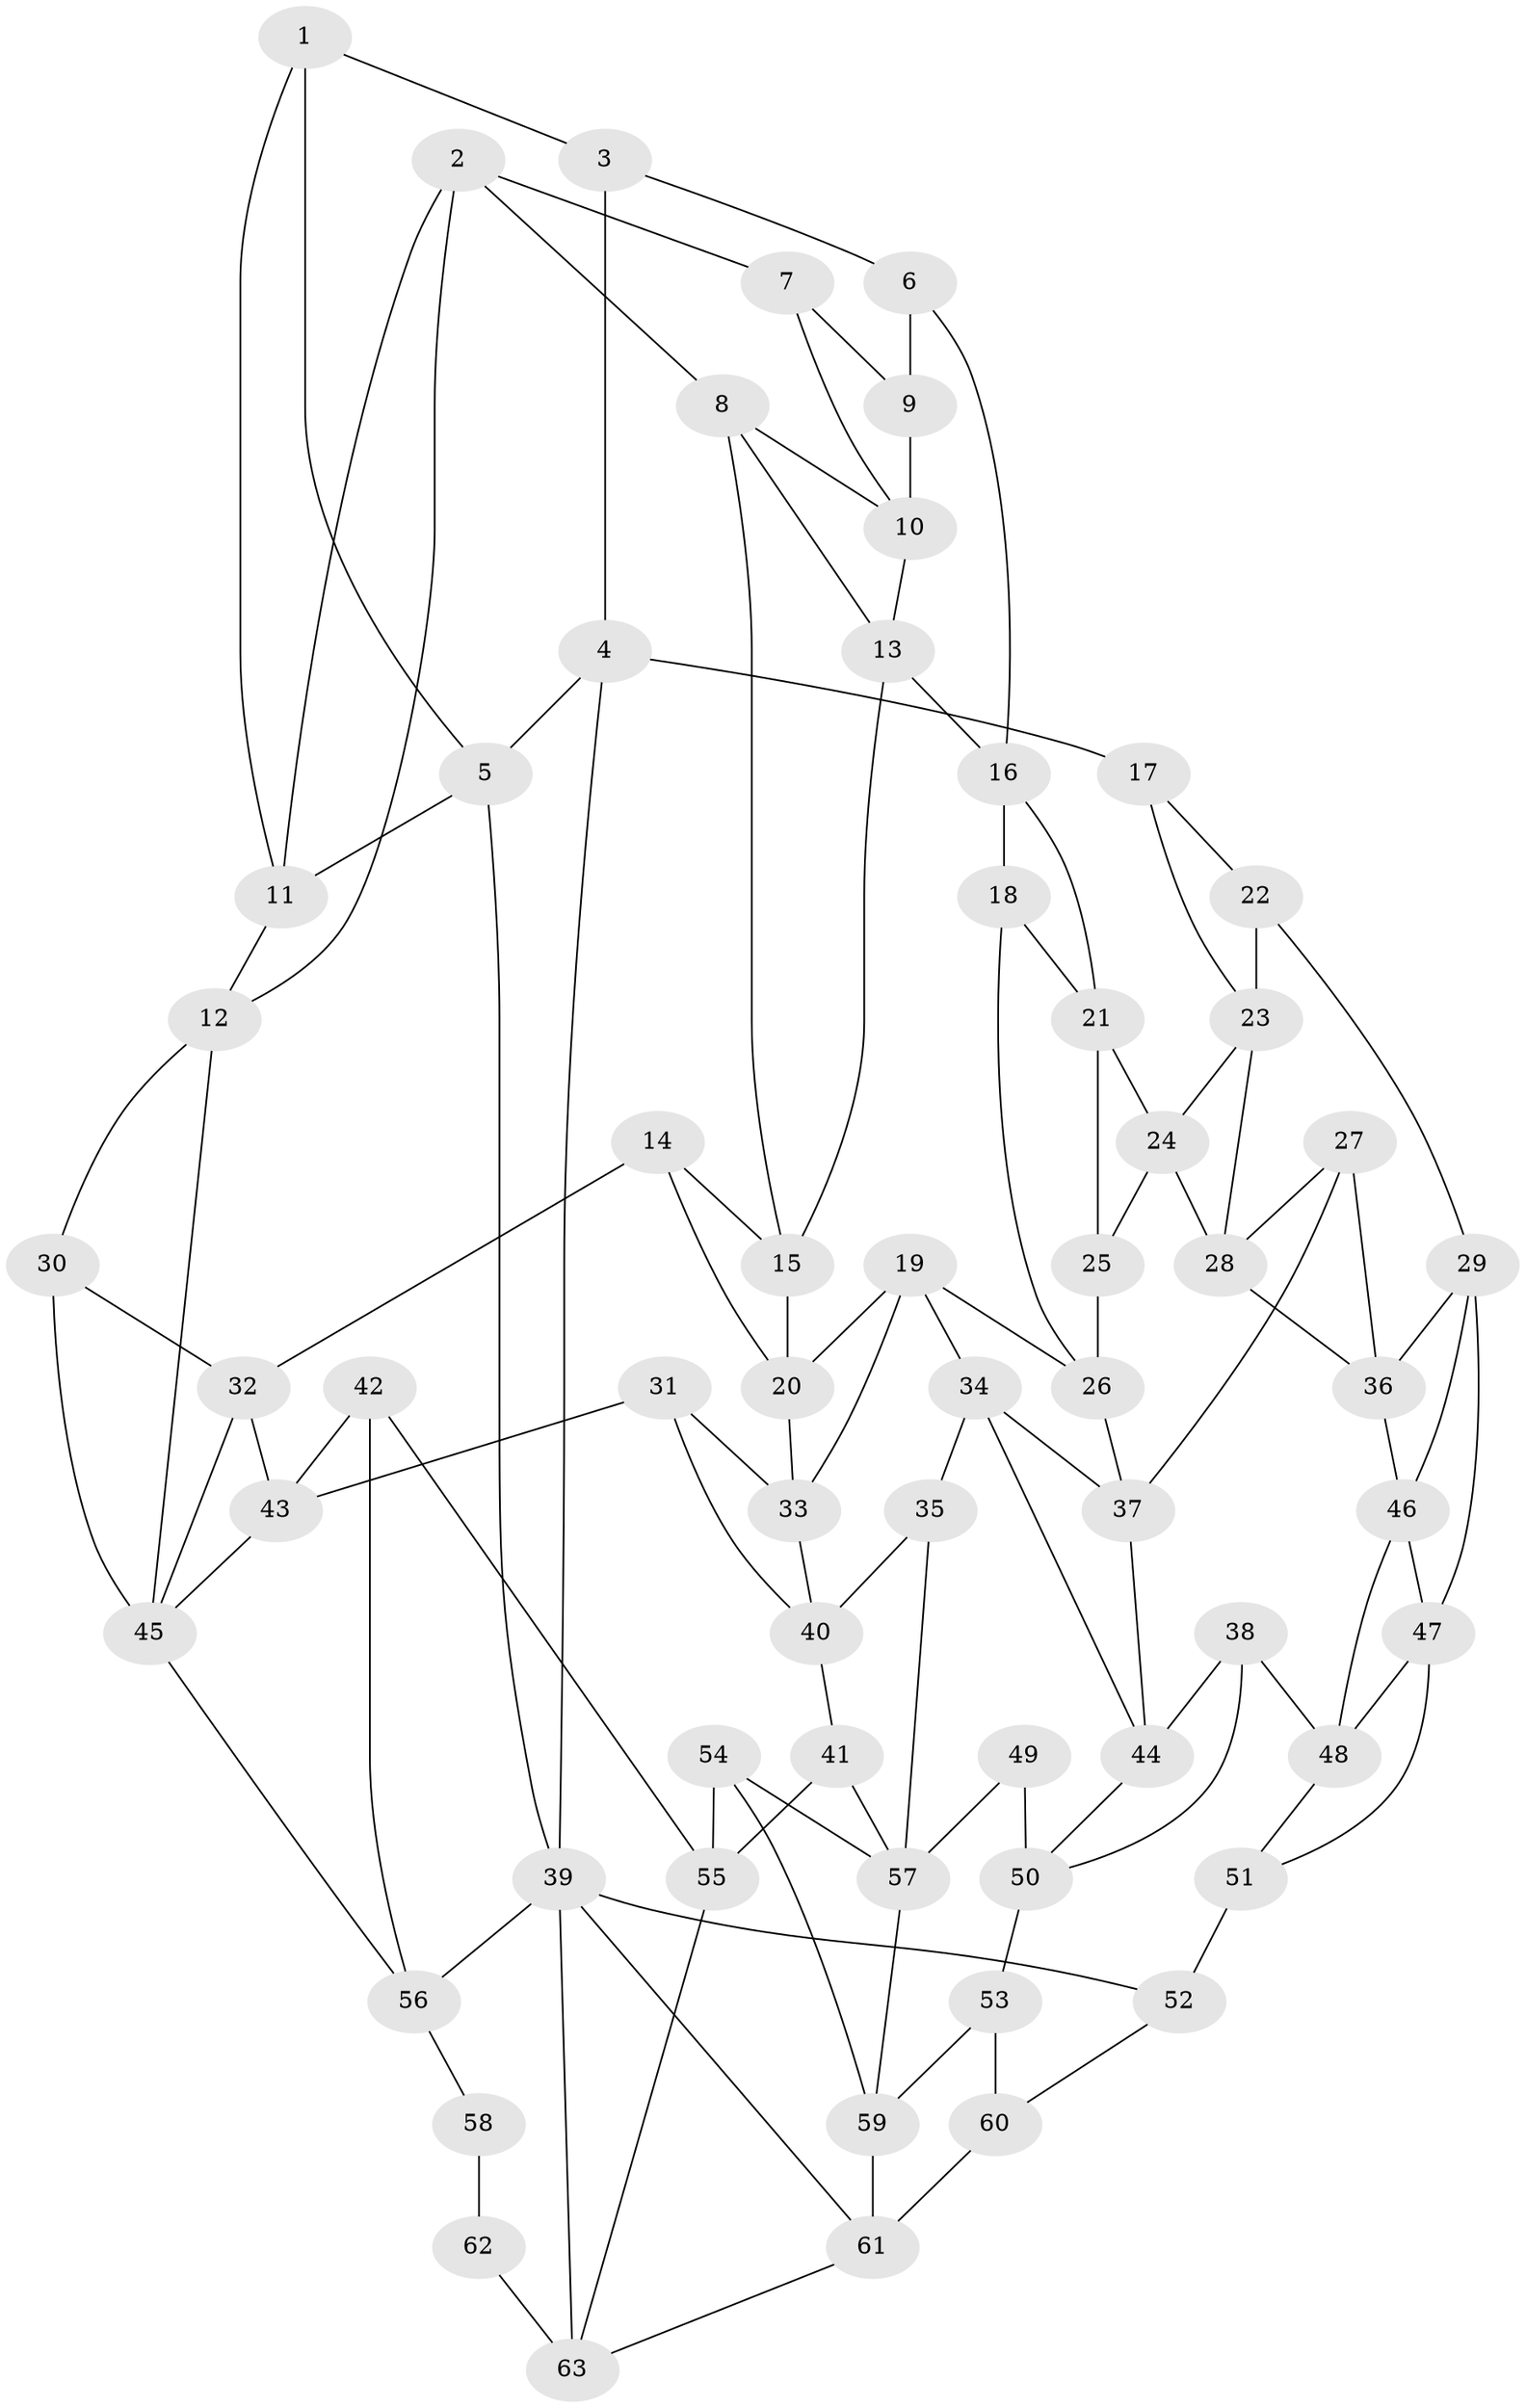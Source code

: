 // original degree distribution, {3: 0.015873015873015872, 4: 0.21428571428571427, 5: 0.5714285714285714, 6: 0.1984126984126984}
// Generated by graph-tools (version 1.1) at 2025/03/03/09/25 03:03:21]
// undirected, 63 vertices, 114 edges
graph export_dot {
graph [start="1"]
  node [color=gray90,style=filled];
  1;
  2;
  3;
  4;
  5;
  6;
  7;
  8;
  9;
  10;
  11;
  12;
  13;
  14;
  15;
  16;
  17;
  18;
  19;
  20;
  21;
  22;
  23;
  24;
  25;
  26;
  27;
  28;
  29;
  30;
  31;
  32;
  33;
  34;
  35;
  36;
  37;
  38;
  39;
  40;
  41;
  42;
  43;
  44;
  45;
  46;
  47;
  48;
  49;
  50;
  51;
  52;
  53;
  54;
  55;
  56;
  57;
  58;
  59;
  60;
  61;
  62;
  63;
  1 -- 3 [weight=1.0];
  1 -- 5 [weight=1.0];
  1 -- 11 [weight=1.0];
  2 -- 7 [weight=1.0];
  2 -- 8 [weight=1.0];
  2 -- 11 [weight=1.0];
  2 -- 12 [weight=1.0];
  3 -- 4 [weight=1.0];
  3 -- 6 [weight=1.0];
  4 -- 5 [weight=1.0];
  4 -- 17 [weight=2.0];
  4 -- 39 [weight=1.0];
  5 -- 11 [weight=1.0];
  5 -- 39 [weight=1.0];
  6 -- 9 [weight=2.0];
  6 -- 16 [weight=1.0];
  7 -- 9 [weight=1.0];
  7 -- 10 [weight=1.0];
  8 -- 10 [weight=1.0];
  8 -- 13 [weight=1.0];
  8 -- 15 [weight=1.0];
  9 -- 10 [weight=1.0];
  10 -- 13 [weight=1.0];
  11 -- 12 [weight=1.0];
  12 -- 30 [weight=1.0];
  12 -- 45 [weight=1.0];
  13 -- 15 [weight=1.0];
  13 -- 16 [weight=1.0];
  14 -- 15 [weight=1.0];
  14 -- 20 [weight=1.0];
  14 -- 32 [weight=1.0];
  15 -- 20 [weight=1.0];
  16 -- 18 [weight=1.0];
  16 -- 21 [weight=1.0];
  17 -- 22 [weight=1.0];
  17 -- 23 [weight=1.0];
  18 -- 21 [weight=1.0];
  18 -- 26 [weight=1.0];
  19 -- 20 [weight=1.0];
  19 -- 26 [weight=1.0];
  19 -- 33 [weight=1.0];
  19 -- 34 [weight=1.0];
  20 -- 33 [weight=1.0];
  21 -- 24 [weight=1.0];
  21 -- 25 [weight=1.0];
  22 -- 23 [weight=1.0];
  22 -- 29 [weight=1.0];
  23 -- 24 [weight=1.0];
  23 -- 28 [weight=1.0];
  24 -- 25 [weight=1.0];
  24 -- 28 [weight=1.0];
  25 -- 26 [weight=1.0];
  26 -- 37 [weight=1.0];
  27 -- 28 [weight=1.0];
  27 -- 36 [weight=1.0];
  27 -- 37 [weight=1.0];
  28 -- 36 [weight=1.0];
  29 -- 36 [weight=1.0];
  29 -- 46 [weight=1.0];
  29 -- 47 [weight=1.0];
  30 -- 32 [weight=1.0];
  30 -- 45 [weight=2.0];
  31 -- 33 [weight=1.0];
  31 -- 40 [weight=1.0];
  31 -- 43 [weight=1.0];
  32 -- 43 [weight=1.0];
  32 -- 45 [weight=1.0];
  33 -- 40 [weight=1.0];
  34 -- 35 [weight=1.0];
  34 -- 37 [weight=1.0];
  34 -- 44 [weight=1.0];
  35 -- 40 [weight=1.0];
  35 -- 57 [weight=1.0];
  36 -- 46 [weight=1.0];
  37 -- 44 [weight=1.0];
  38 -- 44 [weight=1.0];
  38 -- 48 [weight=1.0];
  38 -- 50 [weight=1.0];
  39 -- 52 [weight=1.0];
  39 -- 56 [weight=1.0];
  39 -- 61 [weight=1.0];
  39 -- 63 [weight=1.0];
  40 -- 41 [weight=1.0];
  41 -- 55 [weight=1.0];
  41 -- 57 [weight=1.0];
  42 -- 43 [weight=1.0];
  42 -- 55 [weight=1.0];
  42 -- 56 [weight=1.0];
  43 -- 45 [weight=1.0];
  44 -- 50 [weight=1.0];
  45 -- 56 [weight=1.0];
  46 -- 47 [weight=1.0];
  46 -- 48 [weight=1.0];
  47 -- 48 [weight=1.0];
  47 -- 51 [weight=1.0];
  48 -- 51 [weight=1.0];
  49 -- 50 [weight=1.0];
  49 -- 57 [weight=2.0];
  50 -- 53 [weight=1.0];
  51 -- 52 [weight=2.0];
  52 -- 60 [weight=1.0];
  53 -- 59 [weight=1.0];
  53 -- 60 [weight=1.0];
  54 -- 55 [weight=1.0];
  54 -- 57 [weight=1.0];
  54 -- 59 [weight=1.0];
  55 -- 63 [weight=1.0];
  56 -- 58 [weight=1.0];
  57 -- 59 [weight=1.0];
  58 -- 62 [weight=2.0];
  59 -- 61 [weight=1.0];
  60 -- 61 [weight=2.0];
  61 -- 63 [weight=1.0];
  62 -- 63 [weight=2.0];
}
